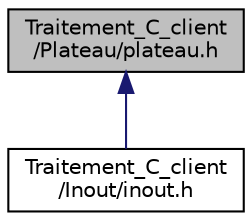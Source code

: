 digraph "Traitement_C_client/Plateau/plateau.h"
{
  edge [fontname="Helvetica",fontsize="10",labelfontname="Helvetica",labelfontsize="10"];
  node [fontname="Helvetica",fontsize="10",shape=record];
  Node1 [label="Traitement_C_client\l/Plateau/plateau.h",height=0.2,width=0.4,color="black", fillcolor="grey75", style="filled", fontcolor="black"];
  Node1 -> Node2 [dir="back",color="midnightblue",fontsize="10",style="solid",fontname="Helvetica"];
  Node2 [label="Traitement_C_client\l/Inout/inout.h",height=0.2,width=0.4,color="black", fillcolor="white", style="filled",URL="$inout_8h_source.html"];
}
